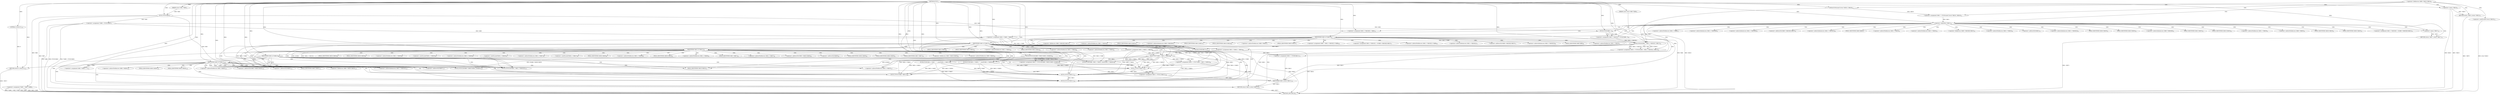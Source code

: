 digraph "FUN1" {  
"8" [label = <(METHOD,FUN1)<SUB>1</SUB>> ]
"236" [label = <(METHOD_RETURN,int)<SUB>1</SUB>> ]
"9" [label = <(PARAM,struct VAR1 *VAR2)<SUB>1</SUB>> ]
"10" [label = <(PARAM,const struct VAR3 *VAR4)<SUB>1</SUB>> ]
"13" [label = <(&lt;operator&gt;.assignment,*VAR6 = FUN2(VAR2))<SUB>3</SUB>> ]
"18" [label = <(&lt;operator&gt;.assignment,*VAR8 = VAR2-&gt;VAR9)<SUB>4</SUB>> ]
"35" [label = <(&lt;operator&gt;.assignment,VAR11 = FUN3(sizeof (struct VAR10), VAR16))<SUB>11</SUB>> ]
"48" [label = <(&lt;operator&gt;.assignment,VAR11-&gt;VAR6 = VAR6)<SUB>15</SUB>> ]
"53" [label = <(&lt;operator&gt;.assignment,VAR11-&gt;VAR18[0] = VAR2)<SUB>31</SUB>> ]
"60" [label = <(&lt;operator&gt;.assignment,VAR11-&gt;VAR19[0] = &amp;VAR8-&gt;VAR20[0].VAR13)<SUB>32</SUB>> ]
"74" [label = <(&lt;operator&gt;.assignment,VAR11-&gt;VAR18[1] = FUN4(VAR6, 1))<SUB>36</SUB>> ]
"83" [label = <(&lt;operator&gt;.assignment,VAR12 = FUN5(&amp;VAR21, VAR11-&gt;VAR18[1], VAR11))<SUB>51</SUB>> ]
"98" [label = <(&lt;operator&gt;.assignment,VAR8 = VAR11-&gt;VAR18[1]-&gt;VAR9)<SUB>58</SUB>> ]
"107" [label = <(&lt;operator&gt;.assignment,VAR11-&gt;VAR19[1] = &amp;VAR8-&gt;VAR20[0].VAR13)<SUB>71</SUB>> ]
"121" [label = <(&lt;operator&gt;.assignment,VAR12 = FUN6(VAR11))<SUB>73</SUB>> ]
"129" [label = <(&lt;operator&gt;.assignment,VAR11-&gt;VAR24 = VAR24)<SUB>80</SUB>> ]
"134" [label = <(&lt;operator&gt;.assignment,VAR11-&gt;VAR25 = VAR25)<SUB>81</SUB>> ]
"139" [label = <(&lt;operator&gt;.assignment,VAR12 = FUN7(VAR11, VAR11-&gt;VAR24))<SUB>83</SUB>> ]
"150" [label = <(FUN8,FUN8(VAR6, VAR11-&gt;VAR26, sizeof(VAR11-&gt;VAR26)))<SUB>90</SUB>> ]
"159" [label = <(FUN9,FUN9(VAR11-&gt;VAR26, &quot;&quot;, sizeof(VAR11-&gt;VAR26)))<SUB>91</SUB>> ]
"168" [label = <(FUN9,FUN9(VAR11-&gt;VAR27, &quot;&quot;, sizeof(VAR11-&gt;VAR27)))<SUB>93</SUB>> ]
"177" [label = <(&lt;operator&gt;.assignment,VAR12 = FUN10(&amp;VAR6-&gt;VAR28.VAR29, &amp;VAR30))<SUB>95</SUB>> ]
"192" [label = <(&lt;operator&gt;.assignment,VAR12 = FUN11(VAR11))<SUB>102</SUB>> ]
"200" [label = <(FUN12,FUN12(VAR2, VAR11))<SUB>109</SUB>> ]
"203" [label = <(&lt;operator&gt;.assignment,VAR2-&gt;VAR32 = 1)<SUB>111</SUB>> ]
"208" [label = <(RETURN,return 0;,return 0;)<SUB>113</SUB>> ]
"211" [label = <(FUN13,FUN13(&amp;VAR6-&gt;VAR28.VAR29, &amp;VAR30))<SUB>119</SUB>> ]
"221" [label = <(FUN14,FUN14(VAR11))<SUB>124</SUB>> ]
"223" [label = <(FUN15,FUN15(&amp;VAR21, VAR11-&gt;VAR18[1]))<SUB>127</SUB>> ]
"232" [label = <(FUN16,FUN16(VAR11))<SUB>129</SUB>> ]
"234" [label = <(RETURN,return VAR12;,return VAR12;)<SUB>131</SUB>> ]
"42" [label = <(&lt;operator&gt;.logicalNot,!VAR11)<SUB>12</SUB>> ]
"95" [label = <(IDENTIFIER,VAR12,if (VAR12))<SUB>52</SUB>> ]
"126" [label = <(IDENTIFIER,VAR12,if (VAR12))<SUB>74</SUB>> ]
"147" [label = <(IDENTIFIER,VAR12,if (VAR12))<SUB>84</SUB>> ]
"189" [label = <(IDENTIFIER,VAR12,if (VAR12))<SUB>96</SUB>> ]
"197" [label = <(IDENTIFIER,VAR12,if (VAR12))<SUB>103</SUB>> ]
"209" [label = <(LITERAL,0,return 0;)<SUB>113</SUB>> ]
"235" [label = <(IDENTIFIER,VAR12,return VAR12;)<SUB>131</SUB>> ]
"15" [label = <(FUN2,FUN2(VAR2))<SUB>3</SUB>> ]
"32" [label = <(RETURN,return -VAR15;,return -VAR15;)<SUB>9</SUB>> ]
"37" [label = <(FUN3,FUN3(sizeof (struct VAR10), VAR16))<SUB>11</SUB>> ]
"45" [label = <(RETURN,return -VAR17;,return -VAR17;)<SUB>13</SUB>> ]
"80" [label = <(FUN4,FUN4(VAR6, 1))<SUB>36</SUB>> ]
"85" [label = <(FUN5,FUN5(&amp;VAR21, VAR11-&gt;VAR18[1], VAR11))<SUB>51</SUB>> ]
"123" [label = <(FUN6,FUN6(VAR11))<SUB>73</SUB>> ]
"141" [label = <(FUN7,FUN7(VAR11, VAR11-&gt;VAR24))<SUB>83</SUB>> ]
"179" [label = <(FUN10,FUN10(&amp;VAR6-&gt;VAR28.VAR29, &amp;VAR30))<SUB>95</SUB>> ]
"194" [label = <(FUN11,FUN11(VAR11))<SUB>102</SUB>> ]
"33" [label = <(&lt;operator&gt;.minus,-VAR15)<SUB>9</SUB>> ]
"38" [label = <(&lt;operator&gt;.sizeOf,sizeof (struct VAR10))<SUB>11</SUB>> ]
"46" [label = <(&lt;operator&gt;.minus,-VAR17)<SUB>13</SUB>> ]
"26" [label = <(&lt;operator&gt;.fieldAccess,VAR8-&gt;VAR13.VAR14)<SUB>8</SUB>> ]
"49" [label = <(&lt;operator&gt;.indirectFieldAccess,VAR11-&gt;VAR6)<SUB>15</SUB>> ]
"54" [label = <(&lt;operator&gt;.indirectIndexAccess,VAR11-&gt;VAR18[0])<SUB>31</SUB>> ]
"61" [label = <(&lt;operator&gt;.indirectIndexAccess,VAR11-&gt;VAR19[0])<SUB>32</SUB>> ]
"66" [label = <(&lt;operator&gt;.addressOf,&amp;VAR8-&gt;VAR20[0].VAR13)<SUB>32</SUB>> ]
"75" [label = <(&lt;operator&gt;.indirectIndexAccess,VAR11-&gt;VAR18[1])<SUB>36</SUB>> ]
"100" [label = <(&lt;operator&gt;.indirectFieldAccess,VAR11-&gt;VAR18[1]-&gt;VAR9)<SUB>58</SUB>> ]
"108" [label = <(&lt;operator&gt;.indirectIndexAccess,VAR11-&gt;VAR19[1])<SUB>71</SUB>> ]
"113" [label = <(&lt;operator&gt;.addressOf,&amp;VAR8-&gt;VAR20[0].VAR13)<SUB>71</SUB>> ]
"130" [label = <(&lt;operator&gt;.indirectFieldAccess,VAR11-&gt;VAR24)<SUB>80</SUB>> ]
"135" [label = <(&lt;operator&gt;.indirectFieldAccess,VAR11-&gt;VAR25)<SUB>81</SUB>> ]
"152" [label = <(&lt;operator&gt;.indirectFieldAccess,VAR11-&gt;VAR26)<SUB>90</SUB>> ]
"155" [label = <(&lt;operator&gt;.sizeOf,sizeof(VAR11-&gt;VAR26))<SUB>90</SUB>> ]
"160" [label = <(&lt;operator&gt;.indirectFieldAccess,VAR11-&gt;VAR26)<SUB>91</SUB>> ]
"164" [label = <(&lt;operator&gt;.sizeOf,sizeof(VAR11-&gt;VAR26))<SUB>91</SUB>> ]
"169" [label = <(&lt;operator&gt;.indirectFieldAccess,VAR11-&gt;VAR27)<SUB>93</SUB>> ]
"173" [label = <(&lt;operator&gt;.sizeOf,sizeof(VAR11-&gt;VAR27))<SUB>93</SUB>> ]
"204" [label = <(&lt;operator&gt;.indirectFieldAccess,VAR2-&gt;VAR32)<SUB>111</SUB>> ]
"212" [label = <(&lt;operator&gt;.addressOf,&amp;VAR6-&gt;VAR28.VAR29)<SUB>119</SUB>> ]
"218" [label = <(&lt;operator&gt;.addressOf,&amp;VAR30)<SUB>119</SUB>> ]
"224" [label = <(&lt;operator&gt;.addressOf,&amp;VAR21)<SUB>127</SUB>> ]
"226" [label = <(&lt;operator&gt;.indirectIndexAccess,VAR11-&gt;VAR18[1])<SUB>127</SUB>> ]
"51" [label = <(FIELD_IDENTIFIER,VAR6,VAR6)<SUB>15</SUB>> ]
"55" [label = <(&lt;operator&gt;.indirectFieldAccess,VAR11-&gt;VAR18)<SUB>31</SUB>> ]
"62" [label = <(&lt;operator&gt;.indirectFieldAccess,VAR11-&gt;VAR19)<SUB>32</SUB>> ]
"67" [label = <(&lt;operator&gt;.fieldAccess,VAR8-&gt;VAR20[0].VAR13)<SUB>32</SUB>> ]
"76" [label = <(&lt;operator&gt;.indirectFieldAccess,VAR11-&gt;VAR18)<SUB>36</SUB>> ]
"86" [label = <(&lt;operator&gt;.addressOf,&amp;VAR21)<SUB>51</SUB>> ]
"88" [label = <(&lt;operator&gt;.indirectIndexAccess,VAR11-&gt;VAR18[1])<SUB>51</SUB>> ]
"101" [label = <(&lt;operator&gt;.indirectIndexAccess,VAR11-&gt;VAR18[1])<SUB>58</SUB>> ]
"106" [label = <(FIELD_IDENTIFIER,VAR9,VAR9)<SUB>58</SUB>> ]
"109" [label = <(&lt;operator&gt;.indirectFieldAccess,VAR11-&gt;VAR19)<SUB>71</SUB>> ]
"114" [label = <(&lt;operator&gt;.fieldAccess,VAR8-&gt;VAR20[0].VAR13)<SUB>71</SUB>> ]
"132" [label = <(FIELD_IDENTIFIER,VAR24,VAR24)<SUB>80</SUB>> ]
"137" [label = <(FIELD_IDENTIFIER,VAR25,VAR25)<SUB>81</SUB>> ]
"143" [label = <(&lt;operator&gt;.indirectFieldAccess,VAR11-&gt;VAR24)<SUB>83</SUB>> ]
"154" [label = <(FIELD_IDENTIFIER,VAR26,VAR26)<SUB>90</SUB>> ]
"156" [label = <(&lt;operator&gt;.indirectFieldAccess,VAR11-&gt;VAR26)<SUB>90</SUB>> ]
"162" [label = <(FIELD_IDENTIFIER,VAR26,VAR26)<SUB>91</SUB>> ]
"165" [label = <(&lt;operator&gt;.indirectFieldAccess,VAR11-&gt;VAR26)<SUB>91</SUB>> ]
"171" [label = <(FIELD_IDENTIFIER,VAR27,VAR27)<SUB>93</SUB>> ]
"174" [label = <(&lt;operator&gt;.indirectFieldAccess,VAR11-&gt;VAR27)<SUB>93</SUB>> ]
"180" [label = <(&lt;operator&gt;.addressOf,&amp;VAR6-&gt;VAR28.VAR29)<SUB>95</SUB>> ]
"186" [label = <(&lt;operator&gt;.addressOf,&amp;VAR30)<SUB>95</SUB>> ]
"206" [label = <(FIELD_IDENTIFIER,VAR32,VAR32)<SUB>111</SUB>> ]
"213" [label = <(&lt;operator&gt;.fieldAccess,VAR6-&gt;VAR28.VAR29)<SUB>119</SUB>> ]
"227" [label = <(&lt;operator&gt;.indirectFieldAccess,VAR11-&gt;VAR18)<SUB>127</SUB>> ]
"57" [label = <(FIELD_IDENTIFIER,VAR18,VAR18)<SUB>31</SUB>> ]
"64" [label = <(FIELD_IDENTIFIER,VAR19,VAR19)<SUB>32</SUB>> ]
"68" [label = <(&lt;operator&gt;.indirectIndexAccess,VAR8-&gt;VAR20[0])<SUB>32</SUB>> ]
"73" [label = <(FIELD_IDENTIFIER,VAR13,VAR13)<SUB>32</SUB>> ]
"78" [label = <(FIELD_IDENTIFIER,VAR18,VAR18)<SUB>36</SUB>> ]
"89" [label = <(&lt;operator&gt;.indirectFieldAccess,VAR11-&gt;VAR18)<SUB>51</SUB>> ]
"102" [label = <(&lt;operator&gt;.indirectFieldAccess,VAR11-&gt;VAR18)<SUB>58</SUB>> ]
"111" [label = <(FIELD_IDENTIFIER,VAR19,VAR19)<SUB>71</SUB>> ]
"115" [label = <(&lt;operator&gt;.indirectIndexAccess,VAR8-&gt;VAR20[0])<SUB>71</SUB>> ]
"120" [label = <(FIELD_IDENTIFIER,VAR13,VAR13)<SUB>71</SUB>> ]
"145" [label = <(FIELD_IDENTIFIER,VAR24,VAR24)<SUB>83</SUB>> ]
"158" [label = <(FIELD_IDENTIFIER,VAR26,VAR26)<SUB>90</SUB>> ]
"167" [label = <(FIELD_IDENTIFIER,VAR26,VAR26)<SUB>91</SUB>> ]
"176" [label = <(FIELD_IDENTIFIER,VAR27,VAR27)<SUB>93</SUB>> ]
"181" [label = <(&lt;operator&gt;.fieldAccess,VAR6-&gt;VAR28.VAR29)<SUB>95</SUB>> ]
"214" [label = <(&lt;operator&gt;.indirectFieldAccess,VAR6-&gt;VAR28)<SUB>119</SUB>> ]
"217" [label = <(FIELD_IDENTIFIER,VAR29,VAR29)<SUB>119</SUB>> ]
"229" [label = <(FIELD_IDENTIFIER,VAR18,VAR18)<SUB>127</SUB>> ]
"69" [label = <(&lt;operator&gt;.indirectFieldAccess,VAR8-&gt;VAR20)<SUB>32</SUB>> ]
"91" [label = <(FIELD_IDENTIFIER,VAR18,VAR18)<SUB>51</SUB>> ]
"104" [label = <(FIELD_IDENTIFIER,VAR18,VAR18)<SUB>58</SUB>> ]
"116" [label = <(&lt;operator&gt;.indirectFieldAccess,VAR8-&gt;VAR20)<SUB>71</SUB>> ]
"182" [label = <(&lt;operator&gt;.indirectFieldAccess,VAR6-&gt;VAR28)<SUB>95</SUB>> ]
"185" [label = <(FIELD_IDENTIFIER,VAR29,VAR29)<SUB>95</SUB>> ]
"216" [label = <(FIELD_IDENTIFIER,VAR28,VAR28)<SUB>119</SUB>> ]
"71" [label = <(FIELD_IDENTIFIER,VAR20,VAR20)<SUB>32</SUB>> ]
"118" [label = <(FIELD_IDENTIFIER,VAR20,VAR20)<SUB>71</SUB>> ]
"184" [label = <(FIELD_IDENTIFIER,VAR28,VAR28)<SUB>95</SUB>> ]
  "45" -> "236"  [ label = "DDG: &lt;RET&gt;"] 
  "32" -> "236"  [ label = "DDG: &lt;RET&gt;"] 
  "208" -> "236"  [ label = "DDG: &lt;RET&gt;"] 
  "234" -> "236"  [ label = "DDG: &lt;RET&gt;"] 
  "10" -> "236"  [ label = "DDG: VAR4"] 
  "13" -> "236"  [ label = "DDG: VAR6"] 
  "15" -> "236"  [ label = "DDG: VAR2"] 
  "13" -> "236"  [ label = "DDG: FUN2(VAR2)"] 
  "13" -> "236"  [ label = "DDG: *VAR6 = FUN2(VAR2)"] 
  "18" -> "236"  [ label = "DDG: VAR8"] 
  "18" -> "236"  [ label = "DDG: VAR2-&gt;VAR9"] 
  "18" -> "236"  [ label = "DDG: *VAR8 = VAR2-&gt;VAR9"] 
  "33" -> "236"  [ label = "DDG: VAR15"] 
  "33" -> "236"  [ label = "DDG: -VAR15"] 
  "37" -> "236"  [ label = "DDG: VAR16"] 
  "38" -> "236"  [ label = "DDG: struct VAR10"] 
  "134" -> "236"  [ label = "DDG: VAR25"] 
  "129" -> "236"  [ label = "DDG: VAR24"] 
  "8" -> "9"  [ label = "DDG: "] 
  "8" -> "10"  [ label = "DDG: "] 
  "15" -> "13"  [ label = "DDG: VAR2"] 
  "15" -> "18"  [ label = "DDG: VAR2"] 
  "37" -> "35"  [ label = "DDG: VAR16"] 
  "13" -> "48"  [ label = "DDG: VAR6"] 
  "8" -> "48"  [ label = "DDG: "] 
  "15" -> "53"  [ label = "DDG: VAR2"] 
  "8" -> "53"  [ label = "DDG: "] 
  "80" -> "74"  [ label = "DDG: VAR6"] 
  "80" -> "74"  [ label = "DDG: 1"] 
  "85" -> "83"  [ label = "DDG: &amp;VAR21"] 
  "85" -> "83"  [ label = "DDG: VAR11-&gt;VAR18[1]"] 
  "85" -> "83"  [ label = "DDG: VAR11"] 
  "123" -> "121"  [ label = "DDG: VAR11"] 
  "8" -> "129"  [ label = "DDG: "] 
  "8" -> "134"  [ label = "DDG: "] 
  "141" -> "139"  [ label = "DDG: VAR11"] 
  "141" -> "139"  [ label = "DDG: VAR11-&gt;VAR24"] 
  "179" -> "177"  [ label = "DDG: &amp;VAR6-&gt;VAR28.VAR29"] 
  "179" -> "177"  [ label = "DDG: &amp;VAR30"] 
  "194" -> "192"  [ label = "DDG: VAR11"] 
  "8" -> "203"  [ label = "DDG: "] 
  "209" -> "208"  [ label = "DDG: 0"] 
  "8" -> "208"  [ label = "DDG: "] 
  "235" -> "234"  [ label = "DDG: VAR12"] 
  "8" -> "95"  [ label = "DDG: "] 
  "8" -> "126"  [ label = "DDG: "] 
  "8" -> "147"  [ label = "DDG: "] 
  "80" -> "150"  [ label = "DDG: VAR6"] 
  "8" -> "150"  [ label = "DDG: "] 
  "141" -> "150"  [ label = "DDG: VAR11"] 
  "141" -> "159"  [ label = "DDG: VAR11"] 
  "8" -> "159"  [ label = "DDG: "] 
  "141" -> "168"  [ label = "DDG: VAR11"] 
  "8" -> "168"  [ label = "DDG: "] 
  "8" -> "189"  [ label = "DDG: "] 
  "8" -> "197"  [ label = "DDG: "] 
  "8" -> "200"  [ label = "DDG: "] 
  "15" -> "200"  [ label = "DDG: VAR2"] 
  "48" -> "200"  [ label = "DDG: VAR11-&gt;VAR6"] 
  "134" -> "200"  [ label = "DDG: VAR11-&gt;VAR25"] 
  "141" -> "200"  [ label = "DDG: VAR11-&gt;VAR24"] 
  "159" -> "200"  [ label = "DDG: VAR11-&gt;VAR26"] 
  "168" -> "200"  [ label = "DDG: VAR11-&gt;VAR27"] 
  "194" -> "200"  [ label = "DDG: VAR11"] 
  "8" -> "209"  [ label = "DDG: "] 
  "179" -> "211"  [ label = "DDG: &amp;VAR6-&gt;VAR28.VAR29"] 
  "179" -> "211"  [ label = "DDG: &amp;VAR30"] 
  "8" -> "211"  [ label = "DDG: "] 
  "48" -> "221"  [ label = "DDG: VAR11-&gt;VAR6"] 
  "123" -> "221"  [ label = "DDG: VAR11"] 
  "134" -> "221"  [ label = "DDG: VAR11-&gt;VAR25"] 
  "141" -> "221"  [ label = "DDG: VAR11"] 
  "141" -> "221"  [ label = "DDG: VAR11-&gt;VAR24"] 
  "159" -> "221"  [ label = "DDG: VAR11-&gt;VAR26"] 
  "168" -> "221"  [ label = "DDG: VAR11-&gt;VAR27"] 
  "194" -> "221"  [ label = "DDG: VAR11"] 
  "8" -> "221"  [ label = "DDG: "] 
  "85" -> "223"  [ label = "DDG: &amp;VAR21"] 
  "8" -> "223"  [ label = "DDG: "] 
  "85" -> "223"  [ label = "DDG: VAR11-&gt;VAR18[1]"] 
  "48" -> "232"  [ label = "DDG: VAR11-&gt;VAR6"] 
  "85" -> "232"  [ label = "DDG: VAR11"] 
  "134" -> "232"  [ label = "DDG: VAR11-&gt;VAR25"] 
  "141" -> "232"  [ label = "DDG: VAR11-&gt;VAR24"] 
  "159" -> "232"  [ label = "DDG: VAR11-&gt;VAR26"] 
  "168" -> "232"  [ label = "DDG: VAR11-&gt;VAR27"] 
  "221" -> "232"  [ label = "DDG: VAR11"] 
  "8" -> "232"  [ label = "DDG: "] 
  "192" -> "235"  [ label = "DDG: VAR12"] 
  "139" -> "235"  [ label = "DDG: VAR12"] 
  "177" -> "235"  [ label = "DDG: VAR12"] 
  "121" -> "235"  [ label = "DDG: VAR12"] 
  "83" -> "235"  [ label = "DDG: VAR12"] 
  "8" -> "235"  [ label = "DDG: "] 
  "9" -> "15"  [ label = "DDG: VAR2"] 
  "8" -> "15"  [ label = "DDG: "] 
  "33" -> "32"  [ label = "DDG: -VAR15"] 
  "8" -> "37"  [ label = "DDG: "] 
  "35" -> "42"  [ label = "DDG: VAR11"] 
  "8" -> "42"  [ label = "DDG: "] 
  "46" -> "45"  [ label = "DDG: -VAR17"] 
  "8" -> "80"  [ label = "DDG: "] 
  "13" -> "80"  [ label = "DDG: VAR6"] 
  "8" -> "85"  [ label = "DDG: "] 
  "74" -> "85"  [ label = "DDG: VAR11-&gt;VAR18[1]"] 
  "42" -> "85"  [ label = "DDG: VAR11"] 
  "48" -> "85"  [ label = "DDG: VAR11-&gt;VAR6"] 
  "48" -> "123"  [ label = "DDG: VAR11-&gt;VAR6"] 
  "85" -> "123"  [ label = "DDG: VAR11"] 
  "8" -> "123"  [ label = "DDG: "] 
  "48" -> "141"  [ label = "DDG: VAR11-&gt;VAR6"] 
  "123" -> "141"  [ label = "DDG: VAR11"] 
  "129" -> "141"  [ label = "DDG: VAR11-&gt;VAR24"] 
  "134" -> "141"  [ label = "DDG: VAR11-&gt;VAR25"] 
  "8" -> "141"  [ label = "DDG: "] 
  "8" -> "179"  [ label = "DDG: "] 
  "48" -> "194"  [ label = "DDG: VAR11-&gt;VAR6"] 
  "134" -> "194"  [ label = "DDG: VAR11-&gt;VAR25"] 
  "141" -> "194"  [ label = "DDG: VAR11"] 
  "141" -> "194"  [ label = "DDG: VAR11-&gt;VAR24"] 
  "159" -> "194"  [ label = "DDG: VAR11-&gt;VAR26"] 
  "168" -> "194"  [ label = "DDG: VAR11-&gt;VAR27"] 
  "8" -> "194"  [ label = "DDG: "] 
  "8" -> "33"  [ label = "DDG: "] 
  "8" -> "46"  [ label = "DDG: "] 
  "26" -> "42"  [ label = "CDG: "] 
  "26" -> "38"  [ label = "CDG: "] 
  "26" -> "37"  [ label = "CDG: "] 
  "26" -> "35"  [ label = "CDG: "] 
  "26" -> "33"  [ label = "CDG: "] 
  "26" -> "32"  [ label = "CDG: "] 
  "42" -> "68"  [ label = "CDG: "] 
  "42" -> "60"  [ label = "CDG: "] 
  "42" -> "74"  [ label = "CDG: "] 
  "42" -> "95"  [ label = "CDG: "] 
  "42" -> "76"  [ label = "CDG: "] 
  "42" -> "54"  [ label = "CDG: "] 
  "42" -> "80"  [ label = "CDG: "] 
  "42" -> "61"  [ label = "CDG: "] 
  "42" -> "88"  [ label = "CDG: "] 
  "42" -> "86"  [ label = "CDG: "] 
  "42" -> "48"  [ label = "CDG: "] 
  "42" -> "49"  [ label = "CDG: "] 
  "42" -> "66"  [ label = "CDG: "] 
  "42" -> "71"  [ label = "CDG: "] 
  "42" -> "53"  [ label = "CDG: "] 
  "42" -> "55"  [ label = "CDG: "] 
  "42" -> "73"  [ label = "CDG: "] 
  "42" -> "64"  [ label = "CDG: "] 
  "42" -> "51"  [ label = "CDG: "] 
  "42" -> "57"  [ label = "CDG: "] 
  "42" -> "75"  [ label = "CDG: "] 
  "42" -> "85"  [ label = "CDG: "] 
  "42" -> "69"  [ label = "CDG: "] 
  "42" -> "67"  [ label = "CDG: "] 
  "42" -> "91"  [ label = "CDG: "] 
  "42" -> "89"  [ label = "CDG: "] 
  "42" -> "46"  [ label = "CDG: "] 
  "42" -> "45"  [ label = "CDG: "] 
  "42" -> "83"  [ label = "CDG: "] 
  "42" -> "78"  [ label = "CDG: "] 
  "42" -> "62"  [ label = "CDG: "] 
  "95" -> "120"  [ label = "CDG: "] 
  "95" -> "102"  [ label = "CDG: "] 
  "95" -> "114"  [ label = "CDG: "] 
  "95" -> "104"  [ label = "CDG: "] 
  "95" -> "118"  [ label = "CDG: "] 
  "95" -> "100"  [ label = "CDG: "] 
  "95" -> "108"  [ label = "CDG: "] 
  "95" -> "116"  [ label = "CDG: "] 
  "95" -> "123"  [ label = "CDG: "] 
  "95" -> "109"  [ label = "CDG: "] 
  "95" -> "107"  [ label = "CDG: "] 
  "95" -> "115"  [ label = "CDG: "] 
  "95" -> "98"  [ label = "CDG: "] 
  "95" -> "113"  [ label = "CDG: "] 
  "95" -> "232"  [ label = "CDG: "] 
  "95" -> "121"  [ label = "CDG: "] 
  "95" -> "101"  [ label = "CDG: "] 
  "95" -> "111"  [ label = "CDG: "] 
  "95" -> "106"  [ label = "CDG: "] 
  "95" -> "234"  [ label = "CDG: "] 
  "95" -> "126"  [ label = "CDG: "] 
  "126" -> "226"  [ label = "CDG: "] 
  "126" -> "129"  [ label = "CDG: "] 
  "126" -> "134"  [ label = "CDG: "] 
  "126" -> "224"  [ label = "CDG: "] 
  "126" -> "141"  [ label = "CDG: "] 
  "126" -> "147"  [ label = "CDG: "] 
  "126" -> "229"  [ label = "CDG: "] 
  "126" -> "135"  [ label = "CDG: "] 
  "126" -> "227"  [ label = "CDG: "] 
  "126" -> "145"  [ label = "CDG: "] 
  "126" -> "132"  [ label = "CDG: "] 
  "126" -> "232"  [ label = "CDG: "] 
  "126" -> "223"  [ label = "CDG: "] 
  "126" -> "137"  [ label = "CDG: "] 
  "126" -> "130"  [ label = "CDG: "] 
  "126" -> "221"  [ label = "CDG: "] 
  "126" -> "139"  [ label = "CDG: "] 
  "126" -> "143"  [ label = "CDG: "] 
  "126" -> "234"  [ label = "CDG: "] 
  "147" -> "167"  [ label = "CDG: "] 
  "147" -> "154"  [ label = "CDG: "] 
  "147" -> "150"  [ label = "CDG: "] 
  "147" -> "226"  [ label = "CDG: "] 
  "147" -> "162"  [ label = "CDG: "] 
  "147" -> "168"  [ label = "CDG: "] 
  "147" -> "181"  [ label = "CDG: "] 
  "147" -> "184"  [ label = "CDG: "] 
  "147" -> "152"  [ label = "CDG: "] 
  "147" -> "174"  [ label = "CDG: "] 
  "147" -> "182"  [ label = "CDG: "] 
  "147" -> "224"  [ label = "CDG: "] 
  "147" -> "186"  [ label = "CDG: "] 
  "147" -> "180"  [ label = "CDG: "] 
  "147" -> "158"  [ label = "CDG: "] 
  "147" -> "160"  [ label = "CDG: "] 
  "147" -> "159"  [ label = "CDG: "] 
  "147" -> "176"  [ label = "CDG: "] 
  "147" -> "177"  [ label = "CDG: "] 
  "147" -> "229"  [ label = "CDG: "] 
  "147" -> "227"  [ label = "CDG: "] 
  "147" -> "169"  [ label = "CDG: "] 
  "147" -> "179"  [ label = "CDG: "] 
  "147" -> "185"  [ label = "CDG: "] 
  "147" -> "232"  [ label = "CDG: "] 
  "147" -> "189"  [ label = "CDG: "] 
  "147" -> "223"  [ label = "CDG: "] 
  "147" -> "173"  [ label = "CDG: "] 
  "147" -> "221"  [ label = "CDG: "] 
  "147" -> "164"  [ label = "CDG: "] 
  "147" -> "155"  [ label = "CDG: "] 
  "147" -> "171"  [ label = "CDG: "] 
  "147" -> "234"  [ label = "CDG: "] 
  "147" -> "165"  [ label = "CDG: "] 
  "147" -> "156"  [ label = "CDG: "] 
  "189" -> "192"  [ label = "CDG: "] 
  "189" -> "226"  [ label = "CDG: "] 
  "189" -> "194"  [ label = "CDG: "] 
  "189" -> "224"  [ label = "CDG: "] 
  "189" -> "229"  [ label = "CDG: "] 
  "189" -> "227"  [ label = "CDG: "] 
  "189" -> "232"  [ label = "CDG: "] 
  "189" -> "197"  [ label = "CDG: "] 
  "189" -> "223"  [ label = "CDG: "] 
  "189" -> "221"  [ label = "CDG: "] 
  "189" -> "234"  [ label = "CDG: "] 
  "197" -> "214"  [ label = "CDG: "] 
  "197" -> "226"  [ label = "CDG: "] 
  "197" -> "213"  [ label = "CDG: "] 
  "197" -> "204"  [ label = "CDG: "] 
  "197" -> "206"  [ label = "CDG: "] 
  "197" -> "208"  [ label = "CDG: "] 
  "197" -> "224"  [ label = "CDG: "] 
  "197" -> "200"  [ label = "CDG: "] 
  "197" -> "217"  [ label = "CDG: "] 
  "197" -> "229"  [ label = "CDG: "] 
  "197" -> "216"  [ label = "CDG: "] 
  "197" -> "227"  [ label = "CDG: "] 
  "197" -> "232"  [ label = "CDG: "] 
  "197" -> "223"  [ label = "CDG: "] 
  "197" -> "212"  [ label = "CDG: "] 
  "197" -> "221"  [ label = "CDG: "] 
  "197" -> "234"  [ label = "CDG: "] 
  "197" -> "211"  [ label = "CDG: "] 
  "197" -> "203"  [ label = "CDG: "] 
  "197" -> "218"  [ label = "CDG: "] 
}
